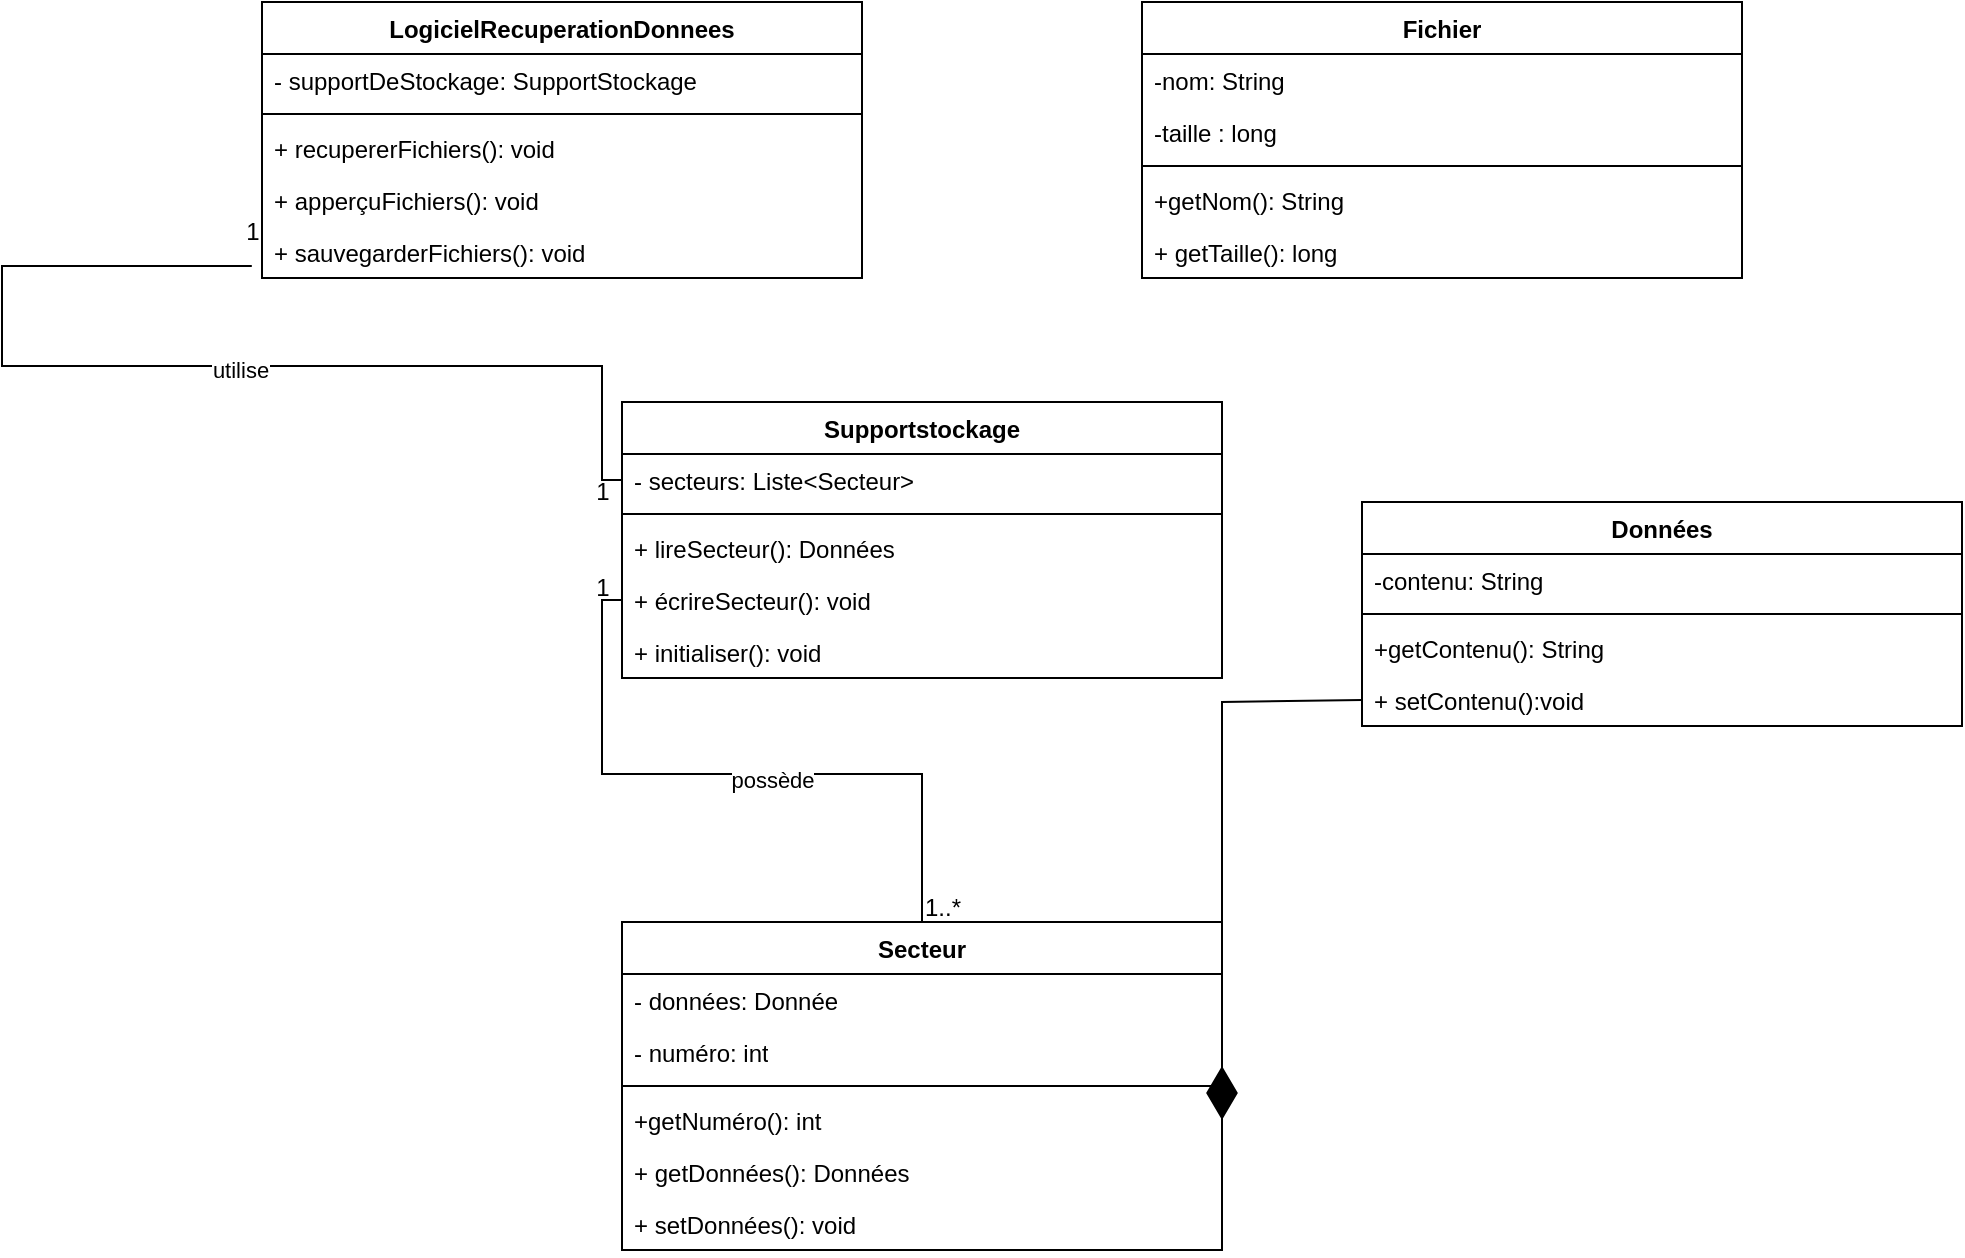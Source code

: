 <mxfile version="22.1.21" type="device">
  <diagram name="Page-1" id="U7iRURU7lfIBItrJgr6J">
    <mxGraphModel dx="1877" dy="669" grid="1" gridSize="10" guides="1" tooltips="1" connect="1" arrows="1" fold="1" page="1" pageScale="1" pageWidth="827" pageHeight="1169" math="0" shadow="0">
      <root>
        <mxCell id="0" />
        <mxCell id="1" parent="0" />
        <mxCell id="yPPSnz-KgWDOlICUkKX4-1" value="LogicielRecuperationDonnees" style="swimlane;fontStyle=1;align=center;verticalAlign=top;childLayout=stackLayout;horizontal=1;startSize=26;horizontalStack=0;resizeParent=1;resizeParentMax=0;resizeLast=0;collapsible=1;marginBottom=0;whiteSpace=wrap;html=1;" vertex="1" parent="1">
          <mxGeometry x="-50" y="60" width="300" height="138" as="geometry" />
        </mxCell>
        <mxCell id="yPPSnz-KgWDOlICUkKX4-2" value="- supportDeStockage: SupportStockage" style="text;strokeColor=none;fillColor=none;align=left;verticalAlign=top;spacingLeft=4;spacingRight=4;overflow=hidden;rotatable=0;points=[[0,0.5],[1,0.5]];portConstraint=eastwest;whiteSpace=wrap;html=1;" vertex="1" parent="yPPSnz-KgWDOlICUkKX4-1">
          <mxGeometry y="26" width="300" height="26" as="geometry" />
        </mxCell>
        <mxCell id="yPPSnz-KgWDOlICUkKX4-3" value="" style="line;strokeWidth=1;fillColor=none;align=left;verticalAlign=middle;spacingTop=-1;spacingLeft=3;spacingRight=3;rotatable=0;labelPosition=right;points=[];portConstraint=eastwest;strokeColor=inherit;" vertex="1" parent="yPPSnz-KgWDOlICUkKX4-1">
          <mxGeometry y="52" width="300" height="8" as="geometry" />
        </mxCell>
        <mxCell id="yPPSnz-KgWDOlICUkKX4-7" value="+ recupererFichiers(): void" style="text;strokeColor=none;fillColor=none;align=left;verticalAlign=top;spacingLeft=4;spacingRight=4;overflow=hidden;rotatable=0;points=[[0,0.5],[1,0.5]];portConstraint=eastwest;whiteSpace=wrap;html=1;" vertex="1" parent="yPPSnz-KgWDOlICUkKX4-1">
          <mxGeometry y="60" width="300" height="26" as="geometry" />
        </mxCell>
        <mxCell id="yPPSnz-KgWDOlICUkKX4-5" value="+ apperçuFichiers(): void" style="text;strokeColor=none;fillColor=none;align=left;verticalAlign=top;spacingLeft=4;spacingRight=4;overflow=hidden;rotatable=0;points=[[0,0.5],[1,0.5]];portConstraint=eastwest;whiteSpace=wrap;html=1;" vertex="1" parent="yPPSnz-KgWDOlICUkKX4-1">
          <mxGeometry y="86" width="300" height="26" as="geometry" />
        </mxCell>
        <mxCell id="yPPSnz-KgWDOlICUkKX4-6" value="+ sauvegarderFichiers(): void" style="text;strokeColor=none;fillColor=none;align=left;verticalAlign=top;spacingLeft=4;spacingRight=4;overflow=hidden;rotatable=0;points=[[0,0.5],[1,0.5]];portConstraint=eastwest;whiteSpace=wrap;html=1;" vertex="1" parent="yPPSnz-KgWDOlICUkKX4-1">
          <mxGeometry y="112" width="300" height="26" as="geometry" />
        </mxCell>
        <mxCell id="yPPSnz-KgWDOlICUkKX4-12" value="Supportstockage" style="swimlane;fontStyle=1;align=center;verticalAlign=top;childLayout=stackLayout;horizontal=1;startSize=26;horizontalStack=0;resizeParent=1;resizeParentMax=0;resizeLast=0;collapsible=1;marginBottom=0;whiteSpace=wrap;html=1;" vertex="1" parent="1">
          <mxGeometry x="130" y="260" width="300" height="138" as="geometry" />
        </mxCell>
        <mxCell id="yPPSnz-KgWDOlICUkKX4-13" value="- secteurs: Liste&amp;lt;Secteur&amp;gt;" style="text;strokeColor=none;fillColor=none;align=left;verticalAlign=top;spacingLeft=4;spacingRight=4;overflow=hidden;rotatable=0;points=[[0,0.5],[1,0.5]];portConstraint=eastwest;whiteSpace=wrap;html=1;" vertex="1" parent="yPPSnz-KgWDOlICUkKX4-12">
          <mxGeometry y="26" width="300" height="26" as="geometry" />
        </mxCell>
        <mxCell id="yPPSnz-KgWDOlICUkKX4-14" value="" style="line;strokeWidth=1;fillColor=none;align=left;verticalAlign=middle;spacingTop=-1;spacingLeft=3;spacingRight=3;rotatable=0;labelPosition=right;points=[];portConstraint=eastwest;strokeColor=inherit;" vertex="1" parent="yPPSnz-KgWDOlICUkKX4-12">
          <mxGeometry y="52" width="300" height="8" as="geometry" />
        </mxCell>
        <mxCell id="yPPSnz-KgWDOlICUkKX4-15" value="+ lireSecteur(): Données" style="text;strokeColor=none;fillColor=none;align=left;verticalAlign=top;spacingLeft=4;spacingRight=4;overflow=hidden;rotatable=0;points=[[0,0.5],[1,0.5]];portConstraint=eastwest;whiteSpace=wrap;html=1;" vertex="1" parent="yPPSnz-KgWDOlICUkKX4-12">
          <mxGeometry y="60" width="300" height="26" as="geometry" />
        </mxCell>
        <mxCell id="yPPSnz-KgWDOlICUkKX4-25" value="+ écrireSecteur(): void" style="text;strokeColor=none;fillColor=none;align=left;verticalAlign=top;spacingLeft=4;spacingRight=4;overflow=hidden;rotatable=0;points=[[0,0.5],[1,0.5]];portConstraint=eastwest;whiteSpace=wrap;html=1;" vertex="1" parent="yPPSnz-KgWDOlICUkKX4-12">
          <mxGeometry y="86" width="300" height="26" as="geometry" />
        </mxCell>
        <mxCell id="yPPSnz-KgWDOlICUkKX4-16" value="+ initialiser(): void" style="text;strokeColor=none;fillColor=none;align=left;verticalAlign=top;spacingLeft=4;spacingRight=4;overflow=hidden;rotatable=0;points=[[0,0.5],[1,0.5]];portConstraint=eastwest;whiteSpace=wrap;html=1;" vertex="1" parent="yPPSnz-KgWDOlICUkKX4-12">
          <mxGeometry y="112" width="300" height="26" as="geometry" />
        </mxCell>
        <mxCell id="yPPSnz-KgWDOlICUkKX4-18" value="Secteur" style="swimlane;fontStyle=1;align=center;verticalAlign=top;childLayout=stackLayout;horizontal=1;startSize=26;horizontalStack=0;resizeParent=1;resizeParentMax=0;resizeLast=0;collapsible=1;marginBottom=0;whiteSpace=wrap;html=1;" vertex="1" parent="1">
          <mxGeometry x="130" y="520" width="300" height="164" as="geometry" />
        </mxCell>
        <mxCell id="yPPSnz-KgWDOlICUkKX4-19" value="- données: Donnée" style="text;strokeColor=none;fillColor=none;align=left;verticalAlign=top;spacingLeft=4;spacingRight=4;overflow=hidden;rotatable=0;points=[[0,0.5],[1,0.5]];portConstraint=eastwest;whiteSpace=wrap;html=1;" vertex="1" parent="yPPSnz-KgWDOlICUkKX4-18">
          <mxGeometry y="26" width="300" height="26" as="geometry" />
        </mxCell>
        <mxCell id="yPPSnz-KgWDOlICUkKX4-23" value="- numéro: int" style="text;strokeColor=none;fillColor=none;align=left;verticalAlign=top;spacingLeft=4;spacingRight=4;overflow=hidden;rotatable=0;points=[[0,0.5],[1,0.5]];portConstraint=eastwest;whiteSpace=wrap;html=1;" vertex="1" parent="yPPSnz-KgWDOlICUkKX4-18">
          <mxGeometry y="52" width="300" height="26" as="geometry" />
        </mxCell>
        <mxCell id="yPPSnz-KgWDOlICUkKX4-20" value="" style="line;strokeWidth=1;fillColor=none;align=left;verticalAlign=middle;spacingTop=-1;spacingLeft=3;spacingRight=3;rotatable=0;labelPosition=right;points=[];portConstraint=eastwest;strokeColor=inherit;" vertex="1" parent="yPPSnz-KgWDOlICUkKX4-18">
          <mxGeometry y="78" width="300" height="8" as="geometry" />
        </mxCell>
        <mxCell id="yPPSnz-KgWDOlICUkKX4-21" value="+getNuméro(): int" style="text;strokeColor=none;fillColor=none;align=left;verticalAlign=top;spacingLeft=4;spacingRight=4;overflow=hidden;rotatable=0;points=[[0,0.5],[1,0.5]];portConstraint=eastwest;whiteSpace=wrap;html=1;" vertex="1" parent="yPPSnz-KgWDOlICUkKX4-18">
          <mxGeometry y="86" width="300" height="26" as="geometry" />
        </mxCell>
        <mxCell id="yPPSnz-KgWDOlICUkKX4-24" value="+ getDonnées(): Données" style="text;strokeColor=none;fillColor=none;align=left;verticalAlign=top;spacingLeft=4;spacingRight=4;overflow=hidden;rotatable=0;points=[[0,0.5],[1,0.5]];portConstraint=eastwest;whiteSpace=wrap;html=1;" vertex="1" parent="yPPSnz-KgWDOlICUkKX4-18">
          <mxGeometry y="112" width="300" height="26" as="geometry" />
        </mxCell>
        <mxCell id="yPPSnz-KgWDOlICUkKX4-22" value="+ setDonnées(): void" style="text;strokeColor=none;fillColor=none;align=left;verticalAlign=top;spacingLeft=4;spacingRight=4;overflow=hidden;rotatable=0;points=[[0,0.5],[1,0.5]];portConstraint=eastwest;whiteSpace=wrap;html=1;" vertex="1" parent="yPPSnz-KgWDOlICUkKX4-18">
          <mxGeometry y="138" width="300" height="26" as="geometry" />
        </mxCell>
        <mxCell id="yPPSnz-KgWDOlICUkKX4-26" value="Fichier" style="swimlane;fontStyle=1;align=center;verticalAlign=top;childLayout=stackLayout;horizontal=1;startSize=26;horizontalStack=0;resizeParent=1;resizeParentMax=0;resizeLast=0;collapsible=1;marginBottom=0;whiteSpace=wrap;html=1;" vertex="1" parent="1">
          <mxGeometry x="390" y="60" width="300" height="138" as="geometry" />
        </mxCell>
        <mxCell id="yPPSnz-KgWDOlICUkKX4-27" value="-nom: String" style="text;strokeColor=none;fillColor=none;align=left;verticalAlign=top;spacingLeft=4;spacingRight=4;overflow=hidden;rotatable=0;points=[[0,0.5],[1,0.5]];portConstraint=eastwest;whiteSpace=wrap;html=1;" vertex="1" parent="yPPSnz-KgWDOlICUkKX4-26">
          <mxGeometry y="26" width="300" height="26" as="geometry" />
        </mxCell>
        <mxCell id="yPPSnz-KgWDOlICUkKX4-28" value="-taille : long" style="text;strokeColor=none;fillColor=none;align=left;verticalAlign=top;spacingLeft=4;spacingRight=4;overflow=hidden;rotatable=0;points=[[0,0.5],[1,0.5]];portConstraint=eastwest;whiteSpace=wrap;html=1;" vertex="1" parent="yPPSnz-KgWDOlICUkKX4-26">
          <mxGeometry y="52" width="300" height="26" as="geometry" />
        </mxCell>
        <mxCell id="yPPSnz-KgWDOlICUkKX4-29" value="" style="line;strokeWidth=1;fillColor=none;align=left;verticalAlign=middle;spacingTop=-1;spacingLeft=3;spacingRight=3;rotatable=0;labelPosition=right;points=[];portConstraint=eastwest;strokeColor=inherit;" vertex="1" parent="yPPSnz-KgWDOlICUkKX4-26">
          <mxGeometry y="78" width="300" height="8" as="geometry" />
        </mxCell>
        <mxCell id="yPPSnz-KgWDOlICUkKX4-30" value="+getNom(): String" style="text;strokeColor=none;fillColor=none;align=left;verticalAlign=top;spacingLeft=4;spacingRight=4;overflow=hidden;rotatable=0;points=[[0,0.5],[1,0.5]];portConstraint=eastwest;whiteSpace=wrap;html=1;" vertex="1" parent="yPPSnz-KgWDOlICUkKX4-26">
          <mxGeometry y="86" width="300" height="26" as="geometry" />
        </mxCell>
        <mxCell id="yPPSnz-KgWDOlICUkKX4-31" value="+ getTaille(): long" style="text;strokeColor=none;fillColor=none;align=left;verticalAlign=top;spacingLeft=4;spacingRight=4;overflow=hidden;rotatable=0;points=[[0,0.5],[1,0.5]];portConstraint=eastwest;whiteSpace=wrap;html=1;" vertex="1" parent="yPPSnz-KgWDOlICUkKX4-26">
          <mxGeometry y="112" width="300" height="26" as="geometry" />
        </mxCell>
        <mxCell id="yPPSnz-KgWDOlICUkKX4-33" value="Données" style="swimlane;fontStyle=1;align=center;verticalAlign=top;childLayout=stackLayout;horizontal=1;startSize=26;horizontalStack=0;resizeParent=1;resizeParentMax=0;resizeLast=0;collapsible=1;marginBottom=0;whiteSpace=wrap;html=1;" vertex="1" parent="1">
          <mxGeometry x="500" y="310" width="300" height="112" as="geometry" />
        </mxCell>
        <mxCell id="yPPSnz-KgWDOlICUkKX4-34" value="-contenu: String" style="text;strokeColor=none;fillColor=none;align=left;verticalAlign=top;spacingLeft=4;spacingRight=4;overflow=hidden;rotatable=0;points=[[0,0.5],[1,0.5]];portConstraint=eastwest;whiteSpace=wrap;html=1;" vertex="1" parent="yPPSnz-KgWDOlICUkKX4-33">
          <mxGeometry y="26" width="300" height="26" as="geometry" />
        </mxCell>
        <mxCell id="yPPSnz-KgWDOlICUkKX4-35" value="" style="line;strokeWidth=1;fillColor=none;align=left;verticalAlign=middle;spacingTop=-1;spacingLeft=3;spacingRight=3;rotatable=0;labelPosition=right;points=[];portConstraint=eastwest;strokeColor=inherit;" vertex="1" parent="yPPSnz-KgWDOlICUkKX4-33">
          <mxGeometry y="52" width="300" height="8" as="geometry" />
        </mxCell>
        <mxCell id="yPPSnz-KgWDOlICUkKX4-36" value="+getContenu(): String" style="text;strokeColor=none;fillColor=none;align=left;verticalAlign=top;spacingLeft=4;spacingRight=4;overflow=hidden;rotatable=0;points=[[0,0.5],[1,0.5]];portConstraint=eastwest;whiteSpace=wrap;html=1;" vertex="1" parent="yPPSnz-KgWDOlICUkKX4-33">
          <mxGeometry y="60" width="300" height="26" as="geometry" />
        </mxCell>
        <mxCell id="yPPSnz-KgWDOlICUkKX4-37" value="+ setContenu():void" style="text;strokeColor=none;fillColor=none;align=left;verticalAlign=top;spacingLeft=4;spacingRight=4;overflow=hidden;rotatable=0;points=[[0,0.5],[1,0.5]];portConstraint=eastwest;whiteSpace=wrap;html=1;" vertex="1" parent="yPPSnz-KgWDOlICUkKX4-33">
          <mxGeometry y="86" width="300" height="26" as="geometry" />
        </mxCell>
        <mxCell id="yPPSnz-KgWDOlICUkKX4-39" value="" style="endArrow=none;html=1;edgeStyle=orthogonalEdgeStyle;rounded=0;exitX=0;exitY=0.5;exitDx=0;exitDy=0;entryX=0.5;entryY=0;entryDx=0;entryDy=0;" edge="1" parent="1" source="yPPSnz-KgWDOlICUkKX4-25" target="yPPSnz-KgWDOlICUkKX4-18">
          <mxGeometry relative="1" as="geometry">
            <mxPoint x="430" y="510" as="sourcePoint" />
            <mxPoint x="590" y="510" as="targetPoint" />
          </mxGeometry>
        </mxCell>
        <mxCell id="yPPSnz-KgWDOlICUkKX4-42" value="possède" style="edgeLabel;html=1;align=center;verticalAlign=middle;resizable=0;points=[];" vertex="1" connectable="0" parent="yPPSnz-KgWDOlICUkKX4-39">
          <mxGeometry x="0.101" y="-3" relative="1" as="geometry">
            <mxPoint as="offset" />
          </mxGeometry>
        </mxCell>
        <mxCell id="yPPSnz-KgWDOlICUkKX4-43" value="1..*" style="text;html=1;align=center;verticalAlign=middle;resizable=0;points=[];autosize=1;strokeColor=none;fillColor=none;" vertex="1" parent="1">
          <mxGeometry x="270" y="498" width="40" height="30" as="geometry" />
        </mxCell>
        <mxCell id="yPPSnz-KgWDOlICUkKX4-44" value="1" style="text;html=1;align=center;verticalAlign=middle;resizable=0;points=[];autosize=1;strokeColor=none;fillColor=none;" vertex="1" parent="1">
          <mxGeometry x="105" y="338" width="30" height="30" as="geometry" />
        </mxCell>
        <mxCell id="yPPSnz-KgWDOlICUkKX4-45" value="" style="endArrow=none;html=1;edgeStyle=orthogonalEdgeStyle;rounded=0;exitX=-0.017;exitY=0.769;exitDx=0;exitDy=0;entryX=0;entryY=0.5;entryDx=0;entryDy=0;exitPerimeter=0;" edge="1" parent="1" source="yPPSnz-KgWDOlICUkKX4-6" target="yPPSnz-KgWDOlICUkKX4-13">
          <mxGeometry relative="1" as="geometry">
            <mxPoint x="-45.5" y="330" as="sourcePoint" />
            <mxPoint x="104.5" y="491" as="targetPoint" />
            <Array as="points">
              <mxPoint x="-180" y="192" />
              <mxPoint x="-180" y="242" />
              <mxPoint x="120" y="242" />
              <mxPoint x="120" y="299" />
            </Array>
          </mxGeometry>
        </mxCell>
        <mxCell id="yPPSnz-KgWDOlICUkKX4-47" value="utilise" style="edgeLabel;html=1;align=center;verticalAlign=middle;resizable=0;points=[];" vertex="1" connectable="0" parent="yPPSnz-KgWDOlICUkKX4-45">
          <mxGeometry x="0.084" y="-2" relative="1" as="geometry">
            <mxPoint as="offset" />
          </mxGeometry>
        </mxCell>
        <mxCell id="yPPSnz-KgWDOlICUkKX4-48" value="1" style="text;html=1;align=center;verticalAlign=middle;resizable=0;points=[];autosize=1;strokeColor=none;fillColor=none;" vertex="1" parent="1">
          <mxGeometry x="105" y="290" width="30" height="30" as="geometry" />
        </mxCell>
        <mxCell id="yPPSnz-KgWDOlICUkKX4-49" value="1" style="text;html=1;align=center;verticalAlign=middle;resizable=0;points=[];autosize=1;strokeColor=none;fillColor=none;" vertex="1" parent="1">
          <mxGeometry x="-70" y="160" width="30" height="30" as="geometry" />
        </mxCell>
        <mxCell id="yPPSnz-KgWDOlICUkKX4-52" value="" style="endArrow=diamondThin;endFill=1;endSize=24;html=1;rounded=0;entryX=1;entryY=0.5;entryDx=0;entryDy=0;exitX=0;exitY=0.5;exitDx=0;exitDy=0;" edge="1" parent="1" source="yPPSnz-KgWDOlICUkKX4-37" target="yPPSnz-KgWDOlICUkKX4-21">
          <mxGeometry width="160" relative="1" as="geometry">
            <mxPoint x="480" y="500" as="sourcePoint" />
            <mxPoint x="640" y="500" as="targetPoint" />
            <Array as="points">
              <mxPoint x="430" y="410" />
            </Array>
          </mxGeometry>
        </mxCell>
      </root>
    </mxGraphModel>
  </diagram>
</mxfile>
